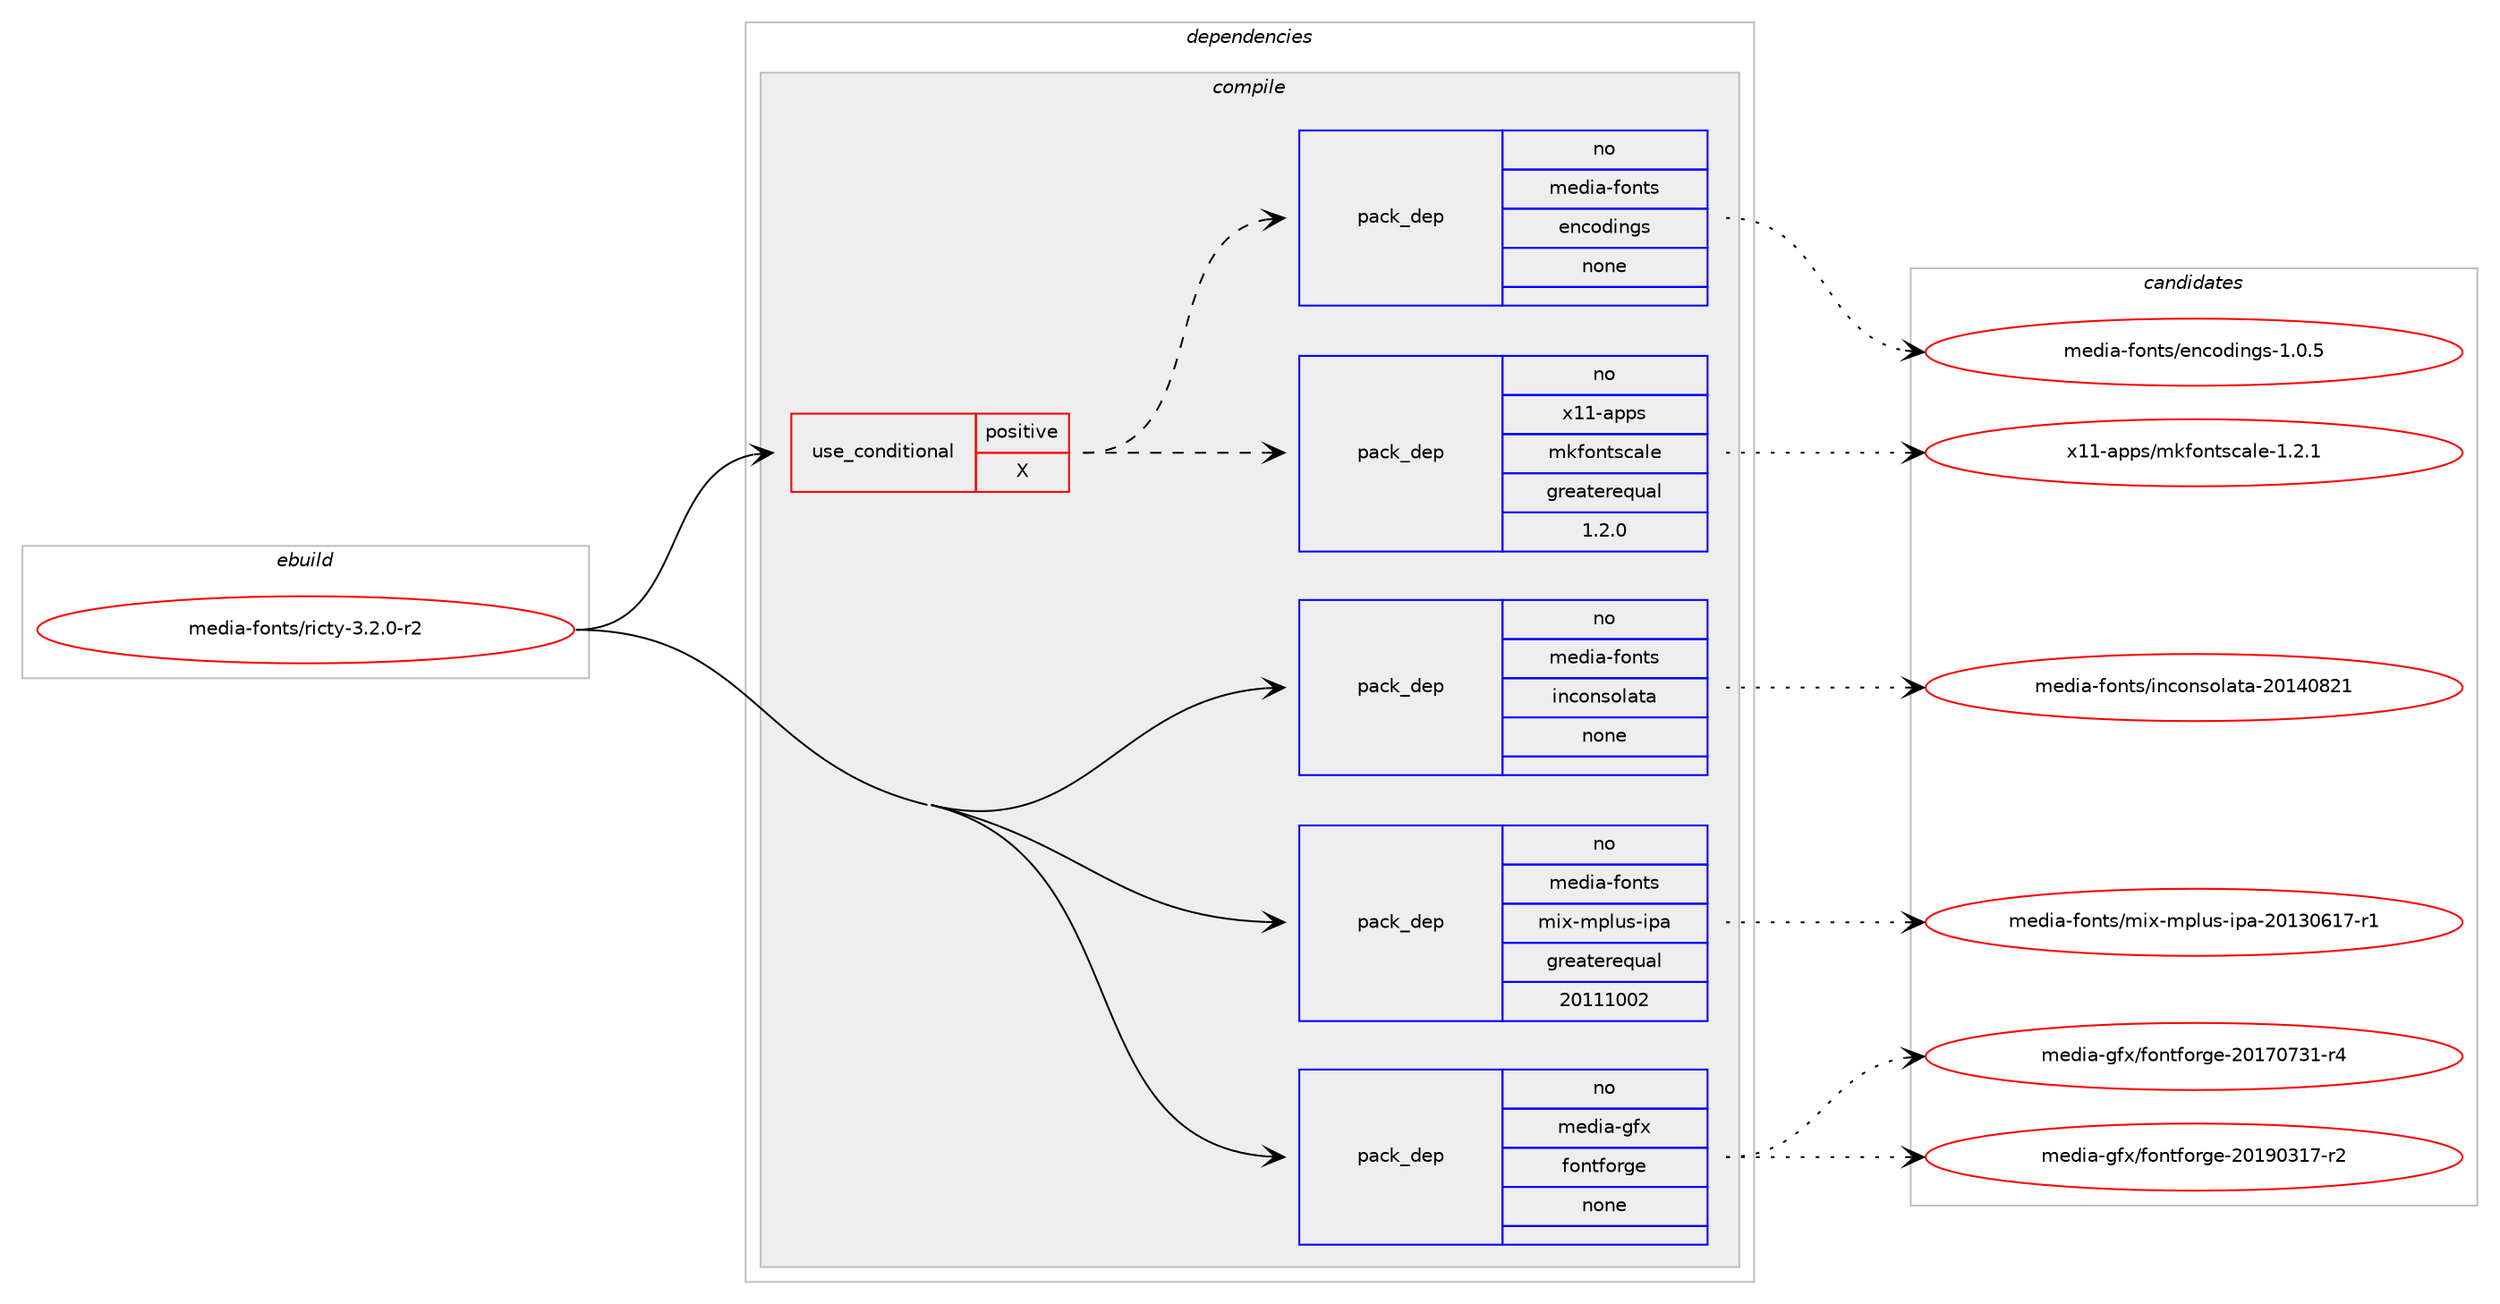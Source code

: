 digraph prolog {

# *************
# Graph options
# *************

newrank=true;
concentrate=true;
compound=true;
graph [rankdir=LR,fontname=Helvetica,fontsize=10,ranksep=1.5];#, ranksep=2.5, nodesep=0.2];
edge  [arrowhead=vee];
node  [fontname=Helvetica,fontsize=10];

# **********
# The ebuild
# **********

subgraph cluster_leftcol {
color=gray;
rank=same;
label=<<i>ebuild</i>>;
id [label="media-fonts/ricty-3.2.0-r2", color=red, width=4, href="../media-fonts/ricty-3.2.0-r2.svg"];
}

# ****************
# The dependencies
# ****************

subgraph cluster_midcol {
color=gray;
label=<<i>dependencies</i>>;
subgraph cluster_compile {
fillcolor="#eeeeee";
style=filled;
label=<<i>compile</i>>;
subgraph cond189191 {
dependency777241 [label=<<TABLE BORDER="0" CELLBORDER="1" CELLSPACING="0" CELLPADDING="4"><TR><TD ROWSPAN="3" CELLPADDING="10">use_conditional</TD></TR><TR><TD>positive</TD></TR><TR><TD>X</TD></TR></TABLE>>, shape=none, color=red];
subgraph pack574547 {
dependency777242 [label=<<TABLE BORDER="0" CELLBORDER="1" CELLSPACING="0" CELLPADDING="4" WIDTH="220"><TR><TD ROWSPAN="6" CELLPADDING="30">pack_dep</TD></TR><TR><TD WIDTH="110">no</TD></TR><TR><TD>x11-apps</TD></TR><TR><TD>mkfontscale</TD></TR><TR><TD>greaterequal</TD></TR><TR><TD>1.2.0</TD></TR></TABLE>>, shape=none, color=blue];
}
dependency777241:e -> dependency777242:w [weight=20,style="dashed",arrowhead="vee"];
subgraph pack574548 {
dependency777243 [label=<<TABLE BORDER="0" CELLBORDER="1" CELLSPACING="0" CELLPADDING="4" WIDTH="220"><TR><TD ROWSPAN="6" CELLPADDING="30">pack_dep</TD></TR><TR><TD WIDTH="110">no</TD></TR><TR><TD>media-fonts</TD></TR><TR><TD>encodings</TD></TR><TR><TD>none</TD></TR><TR><TD></TD></TR></TABLE>>, shape=none, color=blue];
}
dependency777241:e -> dependency777243:w [weight=20,style="dashed",arrowhead="vee"];
}
id:e -> dependency777241:w [weight=20,style="solid",arrowhead="vee"];
subgraph pack574549 {
dependency777244 [label=<<TABLE BORDER="0" CELLBORDER="1" CELLSPACING="0" CELLPADDING="4" WIDTH="220"><TR><TD ROWSPAN="6" CELLPADDING="30">pack_dep</TD></TR><TR><TD WIDTH="110">no</TD></TR><TR><TD>media-fonts</TD></TR><TR><TD>inconsolata</TD></TR><TR><TD>none</TD></TR><TR><TD></TD></TR></TABLE>>, shape=none, color=blue];
}
id:e -> dependency777244:w [weight=20,style="solid",arrowhead="vee"];
subgraph pack574550 {
dependency777245 [label=<<TABLE BORDER="0" CELLBORDER="1" CELLSPACING="0" CELLPADDING="4" WIDTH="220"><TR><TD ROWSPAN="6" CELLPADDING="30">pack_dep</TD></TR><TR><TD WIDTH="110">no</TD></TR><TR><TD>media-fonts</TD></TR><TR><TD>mix-mplus-ipa</TD></TR><TR><TD>greaterequal</TD></TR><TR><TD>20111002</TD></TR></TABLE>>, shape=none, color=blue];
}
id:e -> dependency777245:w [weight=20,style="solid",arrowhead="vee"];
subgraph pack574551 {
dependency777246 [label=<<TABLE BORDER="0" CELLBORDER="1" CELLSPACING="0" CELLPADDING="4" WIDTH="220"><TR><TD ROWSPAN="6" CELLPADDING="30">pack_dep</TD></TR><TR><TD WIDTH="110">no</TD></TR><TR><TD>media-gfx</TD></TR><TR><TD>fontforge</TD></TR><TR><TD>none</TD></TR><TR><TD></TD></TR></TABLE>>, shape=none, color=blue];
}
id:e -> dependency777246:w [weight=20,style="solid",arrowhead="vee"];
}
subgraph cluster_compileandrun {
fillcolor="#eeeeee";
style=filled;
label=<<i>compile and run</i>>;
}
subgraph cluster_run {
fillcolor="#eeeeee";
style=filled;
label=<<i>run</i>>;
}
}

# **************
# The candidates
# **************

subgraph cluster_choices {
rank=same;
color=gray;
label=<<i>candidates</i>>;

subgraph choice574547 {
color=black;
nodesep=1;
choice12049494597112112115471091071021111101161159997108101454946504649 [label="x11-apps/mkfontscale-1.2.1", color=red, width=4,href="../x11-apps/mkfontscale-1.2.1.svg"];
dependency777242:e -> choice12049494597112112115471091071021111101161159997108101454946504649:w [style=dotted,weight="100"];
}
subgraph choice574548 {
color=black;
nodesep=1;
choice10910110010597451021111101161154710111099111100105110103115454946484653 [label="media-fonts/encodings-1.0.5", color=red, width=4,href="../media-fonts/encodings-1.0.5.svg"];
dependency777243:e -> choice10910110010597451021111101161154710111099111100105110103115454946484653:w [style=dotted,weight="100"];
}
subgraph choice574549 {
color=black;
nodesep=1;
choice109101100105974510211111011611547105110991111101151111089711697455048495248565049 [label="media-fonts/inconsolata-20140821", color=red, width=4,href="../media-fonts/inconsolata-20140821.svg"];
dependency777244:e -> choice109101100105974510211111011611547105110991111101151111089711697455048495248565049:w [style=dotted,weight="100"];
}
subgraph choice574550 {
color=black;
nodesep=1;
choice1091011001059745102111110116115471091051204510911210811711545105112974550484951485449554511449 [label="media-fonts/mix-mplus-ipa-20130617-r1", color=red, width=4,href="../media-fonts/mix-mplus-ipa-20130617-r1.svg"];
dependency777245:e -> choice1091011001059745102111110116115471091051204510911210811711545105112974550484951485449554511449:w [style=dotted,weight="100"];
}
subgraph choice574551 {
color=black;
nodesep=1;
choice1091011001059745103102120471021111101161021111141031014550484955485551494511452 [label="media-gfx/fontforge-20170731-r4", color=red, width=4,href="../media-gfx/fontforge-20170731-r4.svg"];
choice1091011001059745103102120471021111101161021111141031014550484957485149554511450 [label="media-gfx/fontforge-20190317-r2", color=red, width=4,href="../media-gfx/fontforge-20190317-r2.svg"];
dependency777246:e -> choice1091011001059745103102120471021111101161021111141031014550484955485551494511452:w [style=dotted,weight="100"];
dependency777246:e -> choice1091011001059745103102120471021111101161021111141031014550484957485149554511450:w [style=dotted,weight="100"];
}
}

}
